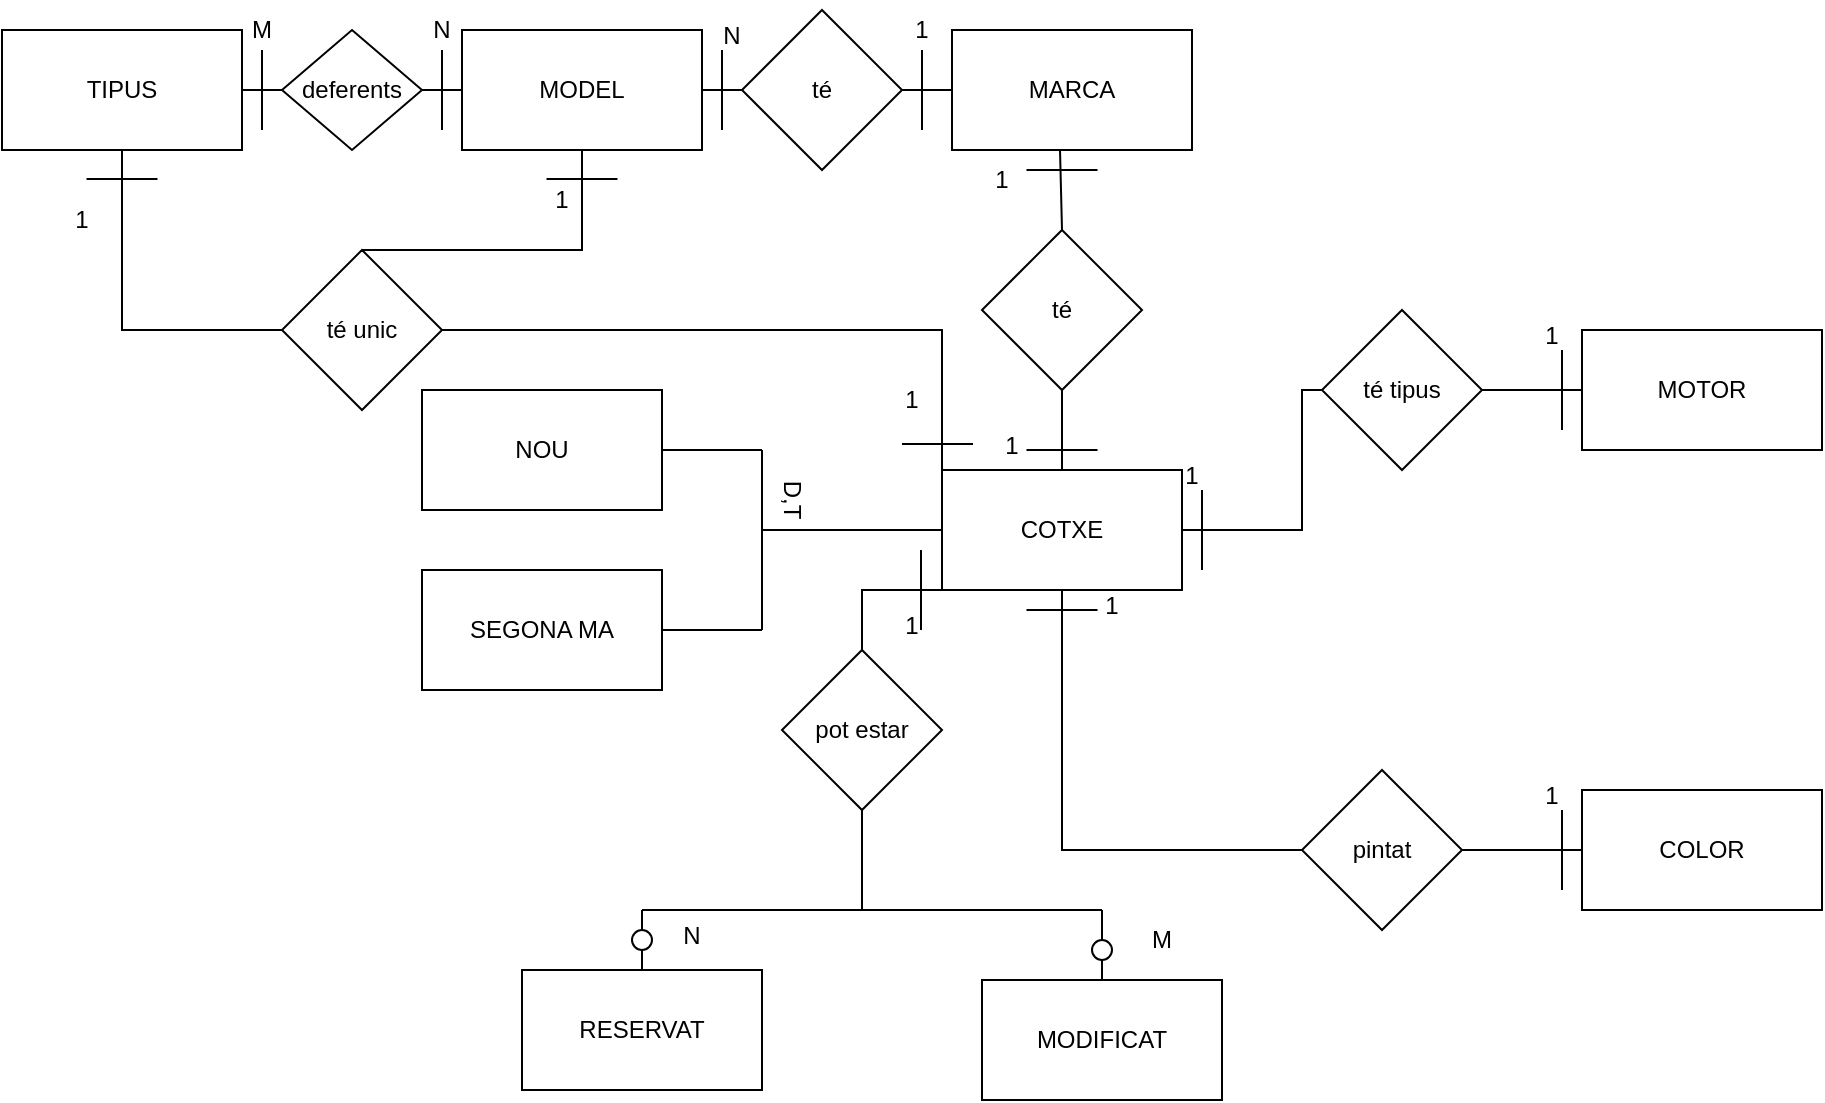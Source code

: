 <mxfile version="24.4.6" type="google">
  <diagram name="Pàgina-1" id="O9BTFKoGRvOCzejiSh1V">
    <mxGraphModel grid="1" page="1" gridSize="10" guides="1" tooltips="1" connect="1" arrows="1" fold="1" pageScale="1" pageWidth="827" pageHeight="1169" math="0" shadow="0">
      <root>
        <mxCell id="0" />
        <mxCell id="1" parent="0" />
        <mxCell id="2Y55vcO3c6jIF8eaEMWM-1" value="COTXE" style="rounded=0;whiteSpace=wrap;html=1;" vertex="1" parent="1">
          <mxGeometry x="290" y="270" width="120" height="60" as="geometry" />
        </mxCell>
        <mxCell id="2Y55vcO3c6jIF8eaEMWM-2" value="MARCA" style="rounded=0;whiteSpace=wrap;html=1;" vertex="1" parent="1">
          <mxGeometry x="295" y="50" width="120" height="60" as="geometry" />
        </mxCell>
        <mxCell id="2Y55vcO3c6jIF8eaEMWM-3" value="TIPUS" style="rounded=0;whiteSpace=wrap;html=1;" vertex="1" parent="1">
          <mxGeometry x="-180" y="50" width="120" height="60" as="geometry" />
        </mxCell>
        <mxCell id="2Y55vcO3c6jIF8eaEMWM-4" value="MOTOR" style="rounded=0;whiteSpace=wrap;html=1;" vertex="1" parent="1">
          <mxGeometry x="610" y="200" width="120" height="60" as="geometry" />
        </mxCell>
        <mxCell id="2Y55vcO3c6jIF8eaEMWM-5" value="SEGONA MA" style="rounded=0;whiteSpace=wrap;html=1;" vertex="1" parent="1">
          <mxGeometry x="30" y="320" width="120" height="60" as="geometry" />
        </mxCell>
        <mxCell id="2Y55vcO3c6jIF8eaEMWM-6" value="COLOR" style="rounded=0;whiteSpace=wrap;html=1;" vertex="1" parent="1">
          <mxGeometry x="610" y="430" width="120" height="60" as="geometry" />
        </mxCell>
        <mxCell id="2Y55vcO3c6jIF8eaEMWM-7" value="MODEL" style="rounded=0;whiteSpace=wrap;html=1;" vertex="1" parent="1">
          <mxGeometry x="50" y="50" width="120" height="60" as="geometry" />
        </mxCell>
        <mxCell id="2Y55vcO3c6jIF8eaEMWM-13" value="té" style="rhombus;whiteSpace=wrap;html=1;" vertex="1" parent="1">
          <mxGeometry x="310" y="150" width="80" height="80" as="geometry" />
        </mxCell>
        <mxCell id="2Y55vcO3c6jIF8eaEMWM-14" value="" style="endArrow=none;html=1;rounded=0;entryX=0.5;entryY=1;entryDx=0;entryDy=0;exitX=0.5;exitY=0;exitDx=0;exitDy=0;" edge="1" parent="1" source="2Y55vcO3c6jIF8eaEMWM-1" target="2Y55vcO3c6jIF8eaEMWM-13">
          <mxGeometry width="50" height="50" relative="1" as="geometry">
            <mxPoint x="310" y="290" as="sourcePoint" />
            <mxPoint x="360" y="240" as="targetPoint" />
          </mxGeometry>
        </mxCell>
        <mxCell id="2Y55vcO3c6jIF8eaEMWM-15" value="" style="endArrow=none;html=1;rounded=0;entryX=0.45;entryY=1;entryDx=0;entryDy=0;entryPerimeter=0;exitX=0.5;exitY=0;exitDx=0;exitDy=0;" edge="1" parent="1" source="2Y55vcO3c6jIF8eaEMWM-13" target="2Y55vcO3c6jIF8eaEMWM-2">
          <mxGeometry width="50" height="50" relative="1" as="geometry">
            <mxPoint x="310" y="170" as="sourcePoint" />
            <mxPoint x="360" y="120" as="targetPoint" />
          </mxGeometry>
        </mxCell>
        <mxCell id="2Y55vcO3c6jIF8eaEMWM-17" value="deferents" style="rhombus;whiteSpace=wrap;html=1;" vertex="1" parent="1">
          <mxGeometry x="-40" y="50" width="70" height="60" as="geometry" />
        </mxCell>
        <mxCell id="2Y55vcO3c6jIF8eaEMWM-21" value="té" style="rhombus;whiteSpace=wrap;html=1;" vertex="1" parent="1">
          <mxGeometry x="190" y="40" width="80" height="80" as="geometry" />
        </mxCell>
        <mxCell id="2Y55vcO3c6jIF8eaEMWM-22" value="" style="endArrow=none;html=1;rounded=0;entryX=0;entryY=0.5;entryDx=0;entryDy=0;exitX=1;exitY=0.5;exitDx=0;exitDy=0;" edge="1" parent="1" source="2Y55vcO3c6jIF8eaEMWM-7" target="2Y55vcO3c6jIF8eaEMWM-21">
          <mxGeometry width="50" height="50" relative="1" as="geometry">
            <mxPoint x="150" y="150" as="sourcePoint" />
            <mxPoint x="200" y="100" as="targetPoint" />
          </mxGeometry>
        </mxCell>
        <mxCell id="2Y55vcO3c6jIF8eaEMWM-23" value="" style="endArrow=none;html=1;rounded=0;entryX=0;entryY=0.5;entryDx=0;entryDy=0;exitX=1;exitY=0.5;exitDx=0;exitDy=0;" edge="1" parent="1" source="2Y55vcO3c6jIF8eaEMWM-21" target="2Y55vcO3c6jIF8eaEMWM-2">
          <mxGeometry width="50" height="50" relative="1" as="geometry">
            <mxPoint x="230" y="150" as="sourcePoint" />
            <mxPoint x="280" y="100" as="targetPoint" />
          </mxGeometry>
        </mxCell>
        <mxCell id="2Y55vcO3c6jIF8eaEMWM-25" value="" style="endArrow=none;html=1;rounded=0;exitX=1;exitY=0.5;exitDx=0;exitDy=0;entryX=0;entryY=0.5;entryDx=0;entryDy=0;" edge="1" parent="1" source="2Y55vcO3c6jIF8eaEMWM-1" target="2Y55vcO3c6jIF8eaEMWM-26">
          <mxGeometry width="50" height="50" relative="1" as="geometry">
            <mxPoint x="390" y="390" as="sourcePoint" />
            <mxPoint x="490" y="270" as="targetPoint" />
            <Array as="points">
              <mxPoint x="470" y="300" />
              <mxPoint x="470" y="270" />
              <mxPoint x="470" y="230" />
            </Array>
          </mxGeometry>
        </mxCell>
        <mxCell id="2Y55vcO3c6jIF8eaEMWM-26" value="té tipus" style="rhombus;whiteSpace=wrap;html=1;" vertex="1" parent="1">
          <mxGeometry x="480" y="190" width="80" height="80" as="geometry" />
        </mxCell>
        <mxCell id="2Y55vcO3c6jIF8eaEMWM-31" value="pintat" style="rhombus;whiteSpace=wrap;html=1;" vertex="1" parent="1">
          <mxGeometry x="470" y="420" width="80" height="80" as="geometry" />
        </mxCell>
        <mxCell id="2Y55vcO3c6jIF8eaEMWM-32" value="" style="endArrow=none;html=1;rounded=0;entryX=0.5;entryY=1;entryDx=0;entryDy=0;exitX=0;exitY=0.5;exitDx=0;exitDy=0;" edge="1" parent="1" source="2Y55vcO3c6jIF8eaEMWM-31" target="2Y55vcO3c6jIF8eaEMWM-1">
          <mxGeometry width="50" height="50" relative="1" as="geometry">
            <mxPoint x="390" y="420" as="sourcePoint" />
            <mxPoint x="440" y="370" as="targetPoint" />
            <Array as="points">
              <mxPoint x="350" y="460" />
            </Array>
          </mxGeometry>
        </mxCell>
        <mxCell id="2Y55vcO3c6jIF8eaEMWM-33" value="" style="endArrow=none;html=1;rounded=0;entryX=0;entryY=0.5;entryDx=0;entryDy=0;exitX=1;exitY=0.5;exitDx=0;exitDy=0;" edge="1" parent="1" source="2Y55vcO3c6jIF8eaEMWM-31" target="2Y55vcO3c6jIF8eaEMWM-6">
          <mxGeometry width="50" height="50" relative="1" as="geometry">
            <mxPoint x="530" y="530" as="sourcePoint" />
            <mxPoint x="580" y="480" as="targetPoint" />
          </mxGeometry>
        </mxCell>
        <mxCell id="2Y55vcO3c6jIF8eaEMWM-46" value="" style="endArrow=none;html=1;rounded=0;entryX=0;entryY=0.5;entryDx=0;entryDy=0;exitX=1;exitY=0.5;exitDx=0;exitDy=0;" edge="1" parent="1" source="2Y55vcO3c6jIF8eaEMWM-26" target="2Y55vcO3c6jIF8eaEMWM-4">
          <mxGeometry width="50" height="50" relative="1" as="geometry">
            <mxPoint x="540" y="300" as="sourcePoint" />
            <mxPoint x="590" y="250" as="targetPoint" />
          </mxGeometry>
        </mxCell>
        <mxCell id="2Y55vcO3c6jIF8eaEMWM-47" value="" style="endArrow=none;html=1;rounded=0;" edge="1" parent="1">
          <mxGeometry width="50" height="50" relative="1" as="geometry">
            <mxPoint x="180" y="100" as="sourcePoint" />
            <mxPoint x="180" y="60" as="targetPoint" />
          </mxGeometry>
        </mxCell>
        <mxCell id="2Y55vcO3c6jIF8eaEMWM-51" value="" style="endArrow=none;html=1;rounded=0;" edge="1" parent="1">
          <mxGeometry width="50" height="50" relative="1" as="geometry">
            <mxPoint x="279.5" y="350" as="sourcePoint" />
            <mxPoint x="279.5" y="310" as="targetPoint" />
          </mxGeometry>
        </mxCell>
        <mxCell id="2Y55vcO3c6jIF8eaEMWM-52" value="" style="endArrow=none;html=1;rounded=0;" edge="1" parent="1">
          <mxGeometry width="50" height="50" relative="1" as="geometry">
            <mxPoint x="280" y="100" as="sourcePoint" />
            <mxPoint x="280" y="60" as="targetPoint" />
          </mxGeometry>
        </mxCell>
        <mxCell id="2Y55vcO3c6jIF8eaEMWM-56" value="" style="endArrow=none;html=1;rounded=0;" edge="1" parent="1">
          <mxGeometry width="50" height="50" relative="1" as="geometry">
            <mxPoint x="367.75" y="120" as="sourcePoint" />
            <mxPoint x="332.25" y="120" as="targetPoint" />
          </mxGeometry>
        </mxCell>
        <mxCell id="2Y55vcO3c6jIF8eaEMWM-57" value="" style="endArrow=none;html=1;rounded=0;" edge="1" parent="1">
          <mxGeometry width="50" height="50" relative="1" as="geometry">
            <mxPoint x="367.75" y="260" as="sourcePoint" />
            <mxPoint x="332.25" y="260" as="targetPoint" />
          </mxGeometry>
        </mxCell>
        <mxCell id="2Y55vcO3c6jIF8eaEMWM-58" value="" style="endArrow=none;html=1;rounded=0;" edge="1" parent="1">
          <mxGeometry width="50" height="50" relative="1" as="geometry">
            <mxPoint x="420" y="320" as="sourcePoint" />
            <mxPoint x="420" y="280" as="targetPoint" />
          </mxGeometry>
        </mxCell>
        <mxCell id="2Y55vcO3c6jIF8eaEMWM-59" value="" style="endArrow=none;html=1;rounded=0;" edge="1" parent="1">
          <mxGeometry width="50" height="50" relative="1" as="geometry">
            <mxPoint x="600" y="250" as="sourcePoint" />
            <mxPoint x="600" y="210" as="targetPoint" />
          </mxGeometry>
        </mxCell>
        <mxCell id="2Y55vcO3c6jIF8eaEMWM-62" value="" style="endArrow=none;html=1;rounded=0;" edge="1" parent="1">
          <mxGeometry width="50" height="50" relative="1" as="geometry">
            <mxPoint x="367.75" y="340" as="sourcePoint" />
            <mxPoint x="332.25" y="340" as="targetPoint" />
          </mxGeometry>
        </mxCell>
        <mxCell id="2Y55vcO3c6jIF8eaEMWM-63" value="" style="endArrow=none;html=1;rounded=0;" edge="1" parent="1">
          <mxGeometry width="50" height="50" relative="1" as="geometry">
            <mxPoint x="600" y="480" as="sourcePoint" />
            <mxPoint x="600" y="440" as="targetPoint" />
          </mxGeometry>
        </mxCell>
        <mxCell id="2Y55vcO3c6jIF8eaEMWM-71" value="1" style="text;html=1;align=center;verticalAlign=middle;whiteSpace=wrap;rounded=0;" vertex="1" parent="1">
          <mxGeometry x="250" y="335" width="50" height="25" as="geometry" />
        </mxCell>
        <mxCell id="2Y55vcO3c6jIF8eaEMWM-73" value="M" style="text;html=1;align=center;verticalAlign=middle;whiteSpace=wrap;rounded=0;" vertex="1" parent="1">
          <mxGeometry x="370" y="490" width="60" height="30" as="geometry" />
        </mxCell>
        <mxCell id="2Y55vcO3c6jIF8eaEMWM-74" value="N" style="text;html=1;align=center;verticalAlign=middle;whiteSpace=wrap;rounded=0;" vertex="1" parent="1">
          <mxGeometry x="160" y="40" width="50" height="25" as="geometry" />
        </mxCell>
        <mxCell id="2Y55vcO3c6jIF8eaEMWM-75" value="1" style="text;html=1;align=center;verticalAlign=middle;whiteSpace=wrap;rounded=0;" vertex="1" parent="1">
          <mxGeometry x="250" y="35" width="60" height="30" as="geometry" />
        </mxCell>
        <mxCell id="2Y55vcO3c6jIF8eaEMWM-76" value="1" style="text;html=1;align=center;verticalAlign=middle;whiteSpace=wrap;rounded=0;" vertex="1" parent="1">
          <mxGeometry x="300" y="245" width="50" height="25" as="geometry" />
        </mxCell>
        <mxCell id="2Y55vcO3c6jIF8eaEMWM-77" value="1" style="text;html=1;align=center;verticalAlign=middle;whiteSpace=wrap;rounded=0;" vertex="1" parent="1">
          <mxGeometry x="290" y="110" width="60" height="30" as="geometry" />
        </mxCell>
        <mxCell id="2Y55vcO3c6jIF8eaEMWM-79" value="N" style="text;html=1;align=center;verticalAlign=middle;whiteSpace=wrap;rounded=0;" vertex="1" parent="1">
          <mxGeometry x="10" y="35" width="60" height="30" as="geometry" />
        </mxCell>
        <mxCell id="2Y55vcO3c6jIF8eaEMWM-80" value="1" style="text;html=1;align=center;verticalAlign=middle;whiteSpace=wrap;rounded=0;" vertex="1" parent="1">
          <mxGeometry x="390" y="260" width="50" height="25" as="geometry" />
        </mxCell>
        <mxCell id="2Y55vcO3c6jIF8eaEMWM-83" value="1" style="text;html=1;align=center;verticalAlign=middle;whiteSpace=wrap;rounded=0;" vertex="1" parent="1">
          <mxGeometry x="570" y="190" width="50" height="25" as="geometry" />
        </mxCell>
        <mxCell id="2Y55vcO3c6jIF8eaEMWM-85" value="1" style="text;html=1;align=center;verticalAlign=middle;whiteSpace=wrap;rounded=0;" vertex="1" parent="1">
          <mxGeometry x="350" y="325" width="50" height="25" as="geometry" />
        </mxCell>
        <mxCell id="2Y55vcO3c6jIF8eaEMWM-86" value="1" style="text;html=1;align=center;verticalAlign=middle;whiteSpace=wrap;rounded=0;" vertex="1" parent="1">
          <mxGeometry x="570" y="420" width="50" height="25" as="geometry" />
        </mxCell>
        <mxCell id="uGheI64tB1CJ_IJ5QVsL-3" value="NOU" style="rounded=0;whiteSpace=wrap;html=1;" vertex="1" parent="1">
          <mxGeometry x="30" y="230" width="120" height="60" as="geometry" />
        </mxCell>
        <mxCell id="uGheI64tB1CJ_IJ5QVsL-4" value="" style="endArrow=none;html=1;rounded=0;entryX=0;entryY=0.5;entryDx=0;entryDy=0;" edge="1" parent="1" target="2Y55vcO3c6jIF8eaEMWM-1">
          <mxGeometry width="50" height="50" relative="1" as="geometry">
            <mxPoint x="240" y="300" as="sourcePoint" />
            <mxPoint x="240" y="290" as="targetPoint" />
            <Array as="points">
              <mxPoint x="200" y="300" />
              <mxPoint x="240" y="300" />
            </Array>
          </mxGeometry>
        </mxCell>
        <mxCell id="uGheI64tB1CJ_IJ5QVsL-5" value="" style="endArrow=none;html=1;rounded=0;" edge="1" parent="1">
          <mxGeometry width="50" height="50" relative="1" as="geometry">
            <mxPoint x="200" y="350" as="sourcePoint" />
            <mxPoint x="200" y="260" as="targetPoint" />
          </mxGeometry>
        </mxCell>
        <mxCell id="uGheI64tB1CJ_IJ5QVsL-6" value="" style="endArrow=none;html=1;rounded=0;exitX=1;exitY=0.5;exitDx=0;exitDy=0;" edge="1" parent="1" source="2Y55vcO3c6jIF8eaEMWM-5">
          <mxGeometry width="50" height="50" relative="1" as="geometry">
            <mxPoint x="140" y="410" as="sourcePoint" />
            <mxPoint x="200" y="350" as="targetPoint" />
          </mxGeometry>
        </mxCell>
        <mxCell id="uGheI64tB1CJ_IJ5QVsL-7" value="" style="endArrow=none;html=1;rounded=0;exitX=1;exitY=0.5;exitDx=0;exitDy=0;" edge="1" parent="1" source="uGheI64tB1CJ_IJ5QVsL-3">
          <mxGeometry width="50" height="50" relative="1" as="geometry">
            <mxPoint x="170" y="270" as="sourcePoint" />
            <mxPoint x="200" y="260" as="targetPoint" />
          </mxGeometry>
        </mxCell>
        <mxCell id="uGheI64tB1CJ_IJ5QVsL-8" value="pot estar" style="rhombus;whiteSpace=wrap;html=1;" vertex="1" parent="1">
          <mxGeometry x="210" y="360" width="80" height="80" as="geometry" />
        </mxCell>
        <mxCell id="uGheI64tB1CJ_IJ5QVsL-9" value="" style="endArrow=none;html=1;rounded=0;entryX=0;entryY=1;entryDx=0;entryDy=0;exitX=0.5;exitY=0;exitDx=0;exitDy=0;" edge="1" parent="1" source="uGheI64tB1CJ_IJ5QVsL-8" target="2Y55vcO3c6jIF8eaEMWM-1">
          <mxGeometry width="50" height="50" relative="1" as="geometry">
            <mxPoint x="270" y="390" as="sourcePoint" />
            <mxPoint x="320" y="340" as="targetPoint" />
            <Array as="points">
              <mxPoint x="250" y="330" />
            </Array>
          </mxGeometry>
        </mxCell>
        <mxCell id="uGheI64tB1CJ_IJ5QVsL-10" value="RESERVAT" style="rounded=0;whiteSpace=wrap;html=1;" vertex="1" parent="1">
          <mxGeometry x="80" y="520" width="120" height="60" as="geometry" />
        </mxCell>
        <mxCell id="uGheI64tB1CJ_IJ5QVsL-11" value="MODIFICAT" style="rounded=0;whiteSpace=wrap;html=1;" vertex="1" parent="1">
          <mxGeometry x="310" y="525" width="120" height="60" as="geometry" />
        </mxCell>
        <mxCell id="uGheI64tB1CJ_IJ5QVsL-12" value="" style="endArrow=none;html=1;rounded=0;entryX=0.5;entryY=1;entryDx=0;entryDy=0;" edge="1" parent="1" target="uGheI64tB1CJ_IJ5QVsL-8">
          <mxGeometry width="50" height="50" relative="1" as="geometry">
            <mxPoint x="250" y="490" as="sourcePoint" />
            <mxPoint x="250" y="450" as="targetPoint" />
          </mxGeometry>
        </mxCell>
        <mxCell id="uGheI64tB1CJ_IJ5QVsL-13" value="" style="endArrow=none;html=1;rounded=0;" edge="1" parent="1">
          <mxGeometry width="50" height="50" relative="1" as="geometry">
            <mxPoint x="140" y="490" as="sourcePoint" />
            <mxPoint x="370" y="490" as="targetPoint" />
          </mxGeometry>
        </mxCell>
        <mxCell id="uGheI64tB1CJ_IJ5QVsL-14" value="" style="endArrow=none;html=1;rounded=0;exitX=0.5;exitY=0;exitDx=0;exitDy=0;" edge="1" parent="1" source="2Y55vcO3c6jIF8eaEMWM-48">
          <mxGeometry width="50" height="50" relative="1" as="geometry">
            <mxPoint x="100" y="540" as="sourcePoint" />
            <mxPoint x="140" y="490" as="targetPoint" />
          </mxGeometry>
        </mxCell>
        <mxCell id="uGheI64tB1CJ_IJ5QVsL-15" value="" style="endArrow=none;html=1;rounded=0;exitX=0.5;exitY=0;exitDx=0;exitDy=0;" edge="1" parent="1" source="uGheI64tB1CJ_IJ5QVsL-19">
          <mxGeometry width="50" height="50" relative="1" as="geometry">
            <mxPoint x="330" y="550" as="sourcePoint" />
            <mxPoint x="370" y="490" as="targetPoint" />
          </mxGeometry>
        </mxCell>
        <mxCell id="uGheI64tB1CJ_IJ5QVsL-18" value="N" style="text;html=1;align=center;verticalAlign=middle;whiteSpace=wrap;rounded=0;" vertex="1" parent="1">
          <mxGeometry x="140" y="490" width="50" height="25" as="geometry" />
        </mxCell>
        <mxCell id="uGheI64tB1CJ_IJ5QVsL-21" value="" style="endArrow=none;html=1;rounded=0;exitX=0.5;exitY=0;exitDx=0;exitDy=0;" edge="1" parent="1" source="uGheI64tB1CJ_IJ5QVsL-11" target="uGheI64tB1CJ_IJ5QVsL-19">
          <mxGeometry width="50" height="50" relative="1" as="geometry">
            <mxPoint x="370" y="525" as="sourcePoint" />
            <mxPoint x="370" y="490" as="targetPoint" />
          </mxGeometry>
        </mxCell>
        <mxCell id="uGheI64tB1CJ_IJ5QVsL-19" value="" style="ellipse;whiteSpace=wrap;html=1;aspect=fixed;" vertex="1" parent="1">
          <mxGeometry x="365" y="505" width="10" height="10" as="geometry" />
        </mxCell>
        <mxCell id="uGheI64tB1CJ_IJ5QVsL-23" value="" style="endArrow=none;html=1;rounded=0;exitX=0.5;exitY=0;exitDx=0;exitDy=0;" edge="1" parent="1" source="uGheI64tB1CJ_IJ5QVsL-10" target="2Y55vcO3c6jIF8eaEMWM-48">
          <mxGeometry width="50" height="50" relative="1" as="geometry">
            <mxPoint x="140" y="520" as="sourcePoint" />
            <mxPoint x="140" y="490" as="targetPoint" />
          </mxGeometry>
        </mxCell>
        <mxCell id="2Y55vcO3c6jIF8eaEMWM-48" value="" style="ellipse;whiteSpace=wrap;html=1;aspect=fixed;" vertex="1" parent="1">
          <mxGeometry x="135" y="500" width="10" height="10" as="geometry" />
        </mxCell>
        <mxCell id="Q_Y_cNss-UVwixT17-9k-1" value="" style="endArrow=none;html=1;rounded=0;" edge="1" parent="1">
          <mxGeometry width="50" height="50" relative="1" as="geometry">
            <mxPoint x="40" y="100" as="sourcePoint" />
            <mxPoint x="40" y="60" as="targetPoint" />
          </mxGeometry>
        </mxCell>
        <mxCell id="Q_Y_cNss-UVwixT17-9k-2" value="" style="endArrow=none;html=1;rounded=0;" edge="1" parent="1">
          <mxGeometry width="50" height="50" relative="1" as="geometry">
            <mxPoint x="-50" y="100" as="sourcePoint" />
            <mxPoint x="-50" y="60" as="targetPoint" />
          </mxGeometry>
        </mxCell>
        <mxCell id="Q_Y_cNss-UVwixT17-9k-3" value="M" style="text;html=1;align=center;verticalAlign=middle;whiteSpace=wrap;rounded=0;" vertex="1" parent="1">
          <mxGeometry x="-80" y="35" width="60" height="30" as="geometry" />
        </mxCell>
        <mxCell id="Q_Y_cNss-UVwixT17-9k-4" value="" style="endArrow=none;html=1;rounded=0;entryX=0;entryY=0.5;entryDx=0;entryDy=0;exitX=1;exitY=0.5;exitDx=0;exitDy=0;" edge="1" parent="1" source="2Y55vcO3c6jIF8eaEMWM-17" target="2Y55vcO3c6jIF8eaEMWM-7">
          <mxGeometry width="50" height="50" relative="1" as="geometry">
            <mxPoint x="-20" y="160" as="sourcePoint" />
            <mxPoint x="30" y="110" as="targetPoint" />
          </mxGeometry>
        </mxCell>
        <mxCell id="Q_Y_cNss-UVwixT17-9k-5" value="" style="endArrow=none;html=1;rounded=0;entryX=0;entryY=0.5;entryDx=0;entryDy=0;exitX=1;exitY=0.5;exitDx=0;exitDy=0;" edge="1" parent="1" source="2Y55vcO3c6jIF8eaEMWM-3" target="2Y55vcO3c6jIF8eaEMWM-17">
          <mxGeometry width="50" height="50" relative="1" as="geometry">
            <mxPoint x="-80" y="180" as="sourcePoint" />
            <mxPoint x="-30" y="130" as="targetPoint" />
          </mxGeometry>
        </mxCell>
        <mxCell id="UQS-GAZxLYewKY9G8Ljq-2" value="" style="endArrow=none;html=1;rounded=0;entryX=0;entryY=0;entryDx=0;entryDy=0;" edge="1" parent="1" target="2Y55vcO3c6jIF8eaEMWM-1">
          <mxGeometry width="50" height="50" relative="1" as="geometry">
            <mxPoint x="40" y="200" as="sourcePoint" />
            <mxPoint x="130" y="160" as="targetPoint" />
            <Array as="points">
              <mxPoint x="290" y="200" />
            </Array>
          </mxGeometry>
        </mxCell>
        <mxCell id="UQS-GAZxLYewKY9G8Ljq-3" value="té unic" style="rhombus;whiteSpace=wrap;html=1;" vertex="1" parent="1">
          <mxGeometry x="-40" y="160" width="80" height="80" as="geometry" />
        </mxCell>
        <mxCell id="UQS-GAZxLYewKY9G8Ljq-4" value="" style="endArrow=none;html=1;rounded=0;entryX=0.5;entryY=1;entryDx=0;entryDy=0;exitX=0;exitY=0.5;exitDx=0;exitDy=0;" edge="1" parent="1" source="UQS-GAZxLYewKY9G8Ljq-3" target="2Y55vcO3c6jIF8eaEMWM-3">
          <mxGeometry width="50" height="50" relative="1" as="geometry">
            <mxPoint x="-180" y="210" as="sourcePoint" />
            <mxPoint x="-130" y="160" as="targetPoint" />
            <Array as="points">
              <mxPoint x="-120" y="200" />
            </Array>
          </mxGeometry>
        </mxCell>
        <mxCell id="UQS-GAZxLYewKY9G8Ljq-5" value="" style="endArrow=none;html=1;rounded=0;entryX=0.5;entryY=1;entryDx=0;entryDy=0;exitX=0.5;exitY=0;exitDx=0;exitDy=0;" edge="1" parent="1" source="UQS-GAZxLYewKY9G8Ljq-3" target="2Y55vcO3c6jIF8eaEMWM-7">
          <mxGeometry width="50" height="50" relative="1" as="geometry">
            <mxPoint x="110" y="200" as="sourcePoint" />
            <mxPoint x="130" y="140" as="targetPoint" />
            <Array as="points">
              <mxPoint x="110" y="160" />
            </Array>
          </mxGeometry>
        </mxCell>
        <mxCell id="UQS-GAZxLYewKY9G8Ljq-6" value="" style="endArrow=none;html=1;rounded=0;" edge="1" parent="1">
          <mxGeometry width="50" height="50" relative="1" as="geometry">
            <mxPoint x="377.75" y="270" as="sourcePoint" />
            <mxPoint x="342.25" y="270" as="targetPoint" />
          </mxGeometry>
        </mxCell>
        <mxCell id="iWZB85wK0hpEPlM2tfPp-2" value="" style="endArrow=none;html=1;rounded=0;" edge="1" parent="1">
          <mxGeometry width="50" height="50" relative="1" as="geometry">
            <mxPoint x="305.5" y="257" as="sourcePoint" />
            <mxPoint x="270" y="257" as="targetPoint" />
          </mxGeometry>
        </mxCell>
        <mxCell id="iWZB85wK0hpEPlM2tfPp-3" value="" style="endArrow=none;html=1;rounded=0;" edge="1" parent="1">
          <mxGeometry width="50" height="50" relative="1" as="geometry">
            <mxPoint x="127.75" y="124.5" as="sourcePoint" />
            <mxPoint x="92.25" y="124.5" as="targetPoint" />
          </mxGeometry>
        </mxCell>
        <mxCell id="iWZB85wK0hpEPlM2tfPp-4" value="" style="endArrow=none;html=1;rounded=0;" edge="1" parent="1">
          <mxGeometry width="50" height="50" relative="1" as="geometry">
            <mxPoint x="-102.25" y="124.5" as="sourcePoint" />
            <mxPoint x="-137.75" y="124.5" as="targetPoint" />
          </mxGeometry>
        </mxCell>
        <mxCell id="iWZB85wK0hpEPlM2tfPp-5" value="1" style="text;html=1;align=center;verticalAlign=middle;whiteSpace=wrap;rounded=0;" vertex="1" parent="1">
          <mxGeometry x="245" y="220" width="60" height="30" as="geometry" />
        </mxCell>
        <mxCell id="iWZB85wK0hpEPlM2tfPp-6" value="1" style="text;html=1;align=center;verticalAlign=middle;whiteSpace=wrap;rounded=0;" vertex="1" parent="1">
          <mxGeometry x="70" y="120" width="60" height="30" as="geometry" />
        </mxCell>
        <mxCell id="iWZB85wK0hpEPlM2tfPp-7" value="1" style="text;html=1;align=center;verticalAlign=middle;whiteSpace=wrap;rounded=0;" vertex="1" parent="1">
          <mxGeometry x="-170" y="130" width="60" height="30" as="geometry" />
        </mxCell>
        <mxCell id="gP0IBoTzKRrwgdRy53_q-2" value="D,T" style="text;html=1;align=center;verticalAlign=middle;whiteSpace=wrap;rounded=0;rotation=90;" vertex="1" parent="1">
          <mxGeometry x="185" y="270" width="60" height="30" as="geometry" />
        </mxCell>
      </root>
    </mxGraphModel>
  </diagram>
</mxfile>
